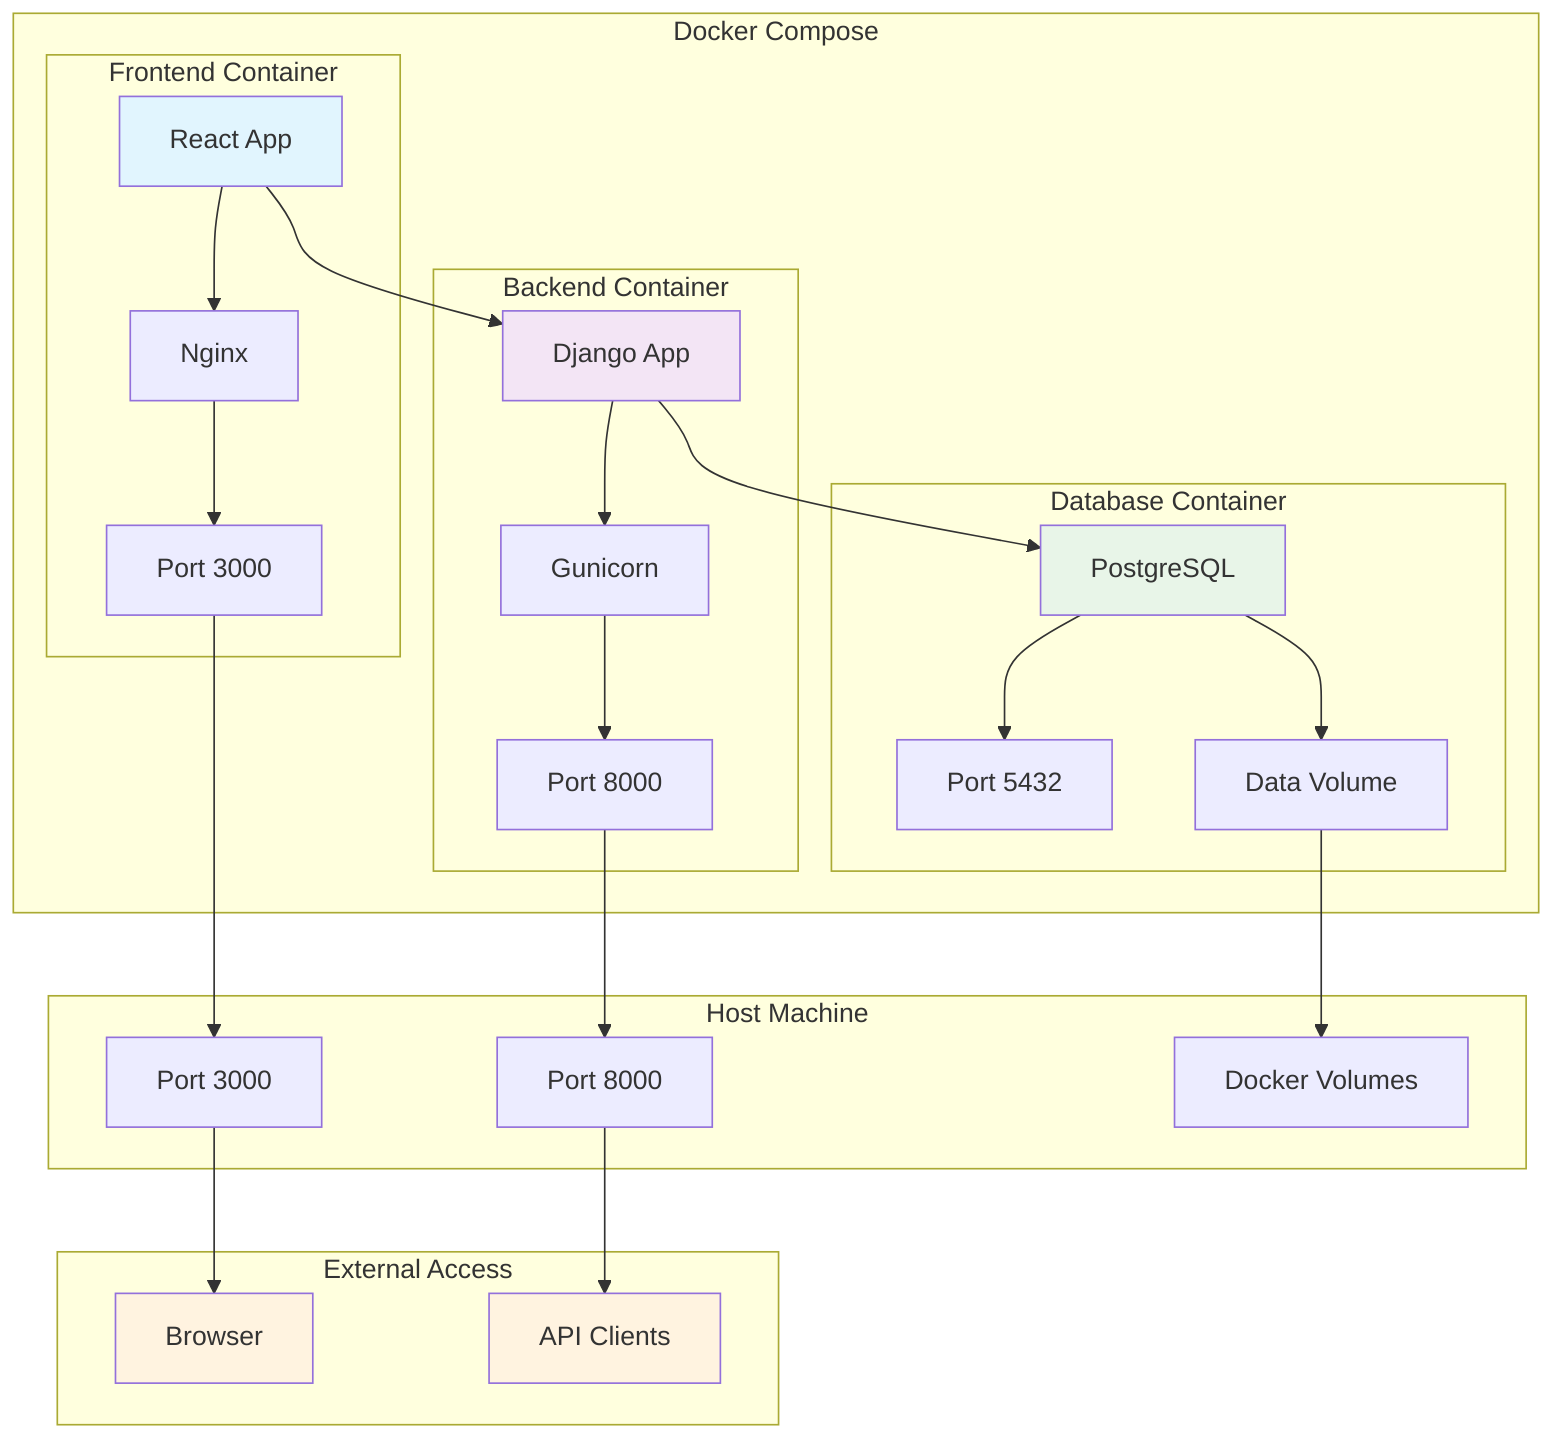 graph TB
    subgraph Docker["Docker Compose"]
        subgraph Frontend["Frontend Container"]
            F1["React App"]
            F2["Nginx"]
            F3["Port 3000"]
        end
        
        subgraph Backend["Backend Container"]
            B1["Django App"]
            B2["Gunicorn"]
            B3["Port 8000"]
        end
        
        subgraph Database["Database Container"]
            D1["PostgreSQL"]
            D2["Port 5432"]
            D3["Data Volume"]
        end
    end
    
    subgraph Host["Host Machine"]
        H1["Port 3000"]
        H2["Port 8000"]
        H3["Docker Volumes"]
    end
    
    subgraph External["External Access"]
        E1["Browser"]
        E2["API Clients"]
    end
    
    F1 --> F2
    F2 --> F3
    F3 --> H1
    H1 --> E1
    
    B1 --> B2
    B2 --> B3
    B3 --> H2
    H2 --> E2
    
    D1 --> D2
    D1 --> D3
    D3 --> H3
    
    B1 --> D1
    F1 --> B1
    
    style F1 fill:#e1f5fe
    style B1 fill:#f3e5f5
    style D1 fill:#e8f5e8
    style E1 fill:#fff3e0
    style E2 fill:#fff3e0